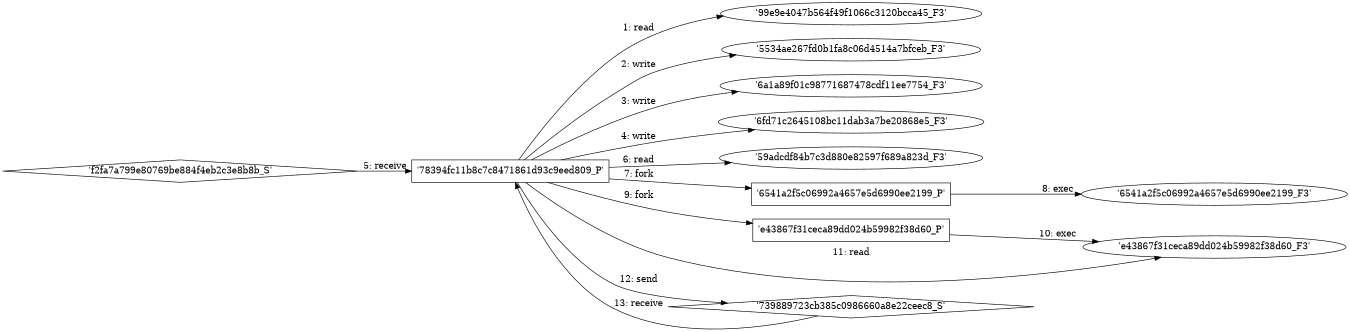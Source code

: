digraph "D:\Learning\Paper\apt\基于CTI的攻击预警\Dataset\攻击图\ASGfromALLCTI\Multi-Language Ransomware Mentions Police to Enforce Payment.dot" {
rankdir="LR"
size="9"
fixedsize="false"
splines="true"
nodesep=0.3
ranksep=0
fontsize=10
overlap="scalexy"
engine= "neato"
	"'99e9e4047b564f49f1066c3120bcca45_F3'" [node_type=file shape=ellipse]
	"'78394fc11b8c7c8471861d93c9eed809_P'" [node_type=Process shape=box]
	"'78394fc11b8c7c8471861d93c9eed809_P'" -> "'99e9e4047b564f49f1066c3120bcca45_F3'" [label="1: read"]
	"'5534ae267fd0b1fa8c06d4514a7bfceb_F3'" [node_type=file shape=ellipse]
	"'78394fc11b8c7c8471861d93c9eed809_P'" [node_type=Process shape=box]
	"'78394fc11b8c7c8471861d93c9eed809_P'" -> "'5534ae267fd0b1fa8c06d4514a7bfceb_F3'" [label="2: write"]
	"'6a1a89f01c98771687478cdf11ee7754_F3'" [node_type=file shape=ellipse]
	"'78394fc11b8c7c8471861d93c9eed809_P'" [node_type=Process shape=box]
	"'78394fc11b8c7c8471861d93c9eed809_P'" -> "'6a1a89f01c98771687478cdf11ee7754_F3'" [label="3: write"]
	"'6fd71c2645108bc11dab3a7be20868e5_F3'" [node_type=file shape=ellipse]
	"'78394fc11b8c7c8471861d93c9eed809_P'" [node_type=Process shape=box]
	"'78394fc11b8c7c8471861d93c9eed809_P'" -> "'6fd71c2645108bc11dab3a7be20868e5_F3'" [label="4: write"]
	"'78394fc11b8c7c8471861d93c9eed809_P'" [node_type=Process shape=box]
	"'f2fa7a799e80769be884f4eb2c3e8b8b_S'" [node_type=Socket shape=diamond]
	"'f2fa7a799e80769be884f4eb2c3e8b8b_S'" -> "'78394fc11b8c7c8471861d93c9eed809_P'" [label="5: receive"]
	"'59adcdf84b7c3d880e82597f689a823d_F3'" [node_type=file shape=ellipse]
	"'78394fc11b8c7c8471861d93c9eed809_P'" [node_type=Process shape=box]
	"'78394fc11b8c7c8471861d93c9eed809_P'" -> "'59adcdf84b7c3d880e82597f689a823d_F3'" [label="6: read"]
	"'78394fc11b8c7c8471861d93c9eed809_P'" [node_type=Process shape=box]
	"'6541a2f5c06992a4657e5d6990ee2199_P'" [node_type=Process shape=box]
	"'78394fc11b8c7c8471861d93c9eed809_P'" -> "'6541a2f5c06992a4657e5d6990ee2199_P'" [label="7: fork"]
	"'6541a2f5c06992a4657e5d6990ee2199_P'" [node_type=Process shape=box]
	"'6541a2f5c06992a4657e5d6990ee2199_F3'" [node_type=File shape=ellipse]
	"'6541a2f5c06992a4657e5d6990ee2199_P'" -> "'6541a2f5c06992a4657e5d6990ee2199_F3'" [label="8: exec"]
	"'78394fc11b8c7c8471861d93c9eed809_P'" [node_type=Process shape=box]
	"'e43867f31ceca89dd024b59982f38d60_P'" [node_type=Process shape=box]
	"'78394fc11b8c7c8471861d93c9eed809_P'" -> "'e43867f31ceca89dd024b59982f38d60_P'" [label="9: fork"]
	"'e43867f31ceca89dd024b59982f38d60_P'" [node_type=Process shape=box]
	"'e43867f31ceca89dd024b59982f38d60_F3'" [node_type=File shape=ellipse]
	"'e43867f31ceca89dd024b59982f38d60_P'" -> "'e43867f31ceca89dd024b59982f38d60_F3'" [label="10: exec"]
	"'e43867f31ceca89dd024b59982f38d60_F3'" [node_type=file shape=ellipse]
	"'78394fc11b8c7c8471861d93c9eed809_P'" [node_type=Process shape=box]
	"'78394fc11b8c7c8471861d93c9eed809_P'" -> "'e43867f31ceca89dd024b59982f38d60_F3'" [label="11: read"]
	"'739889723cb385c0986660a8e22ceec8_S'" [node_type=Socket shape=diamond]
	"'78394fc11b8c7c8471861d93c9eed809_P'" [node_type=Process shape=box]
	"'78394fc11b8c7c8471861d93c9eed809_P'" -> "'739889723cb385c0986660a8e22ceec8_S'" [label="12: send"]
	"'739889723cb385c0986660a8e22ceec8_S'" -> "'78394fc11b8c7c8471861d93c9eed809_P'" [label="13: receive"]
}

